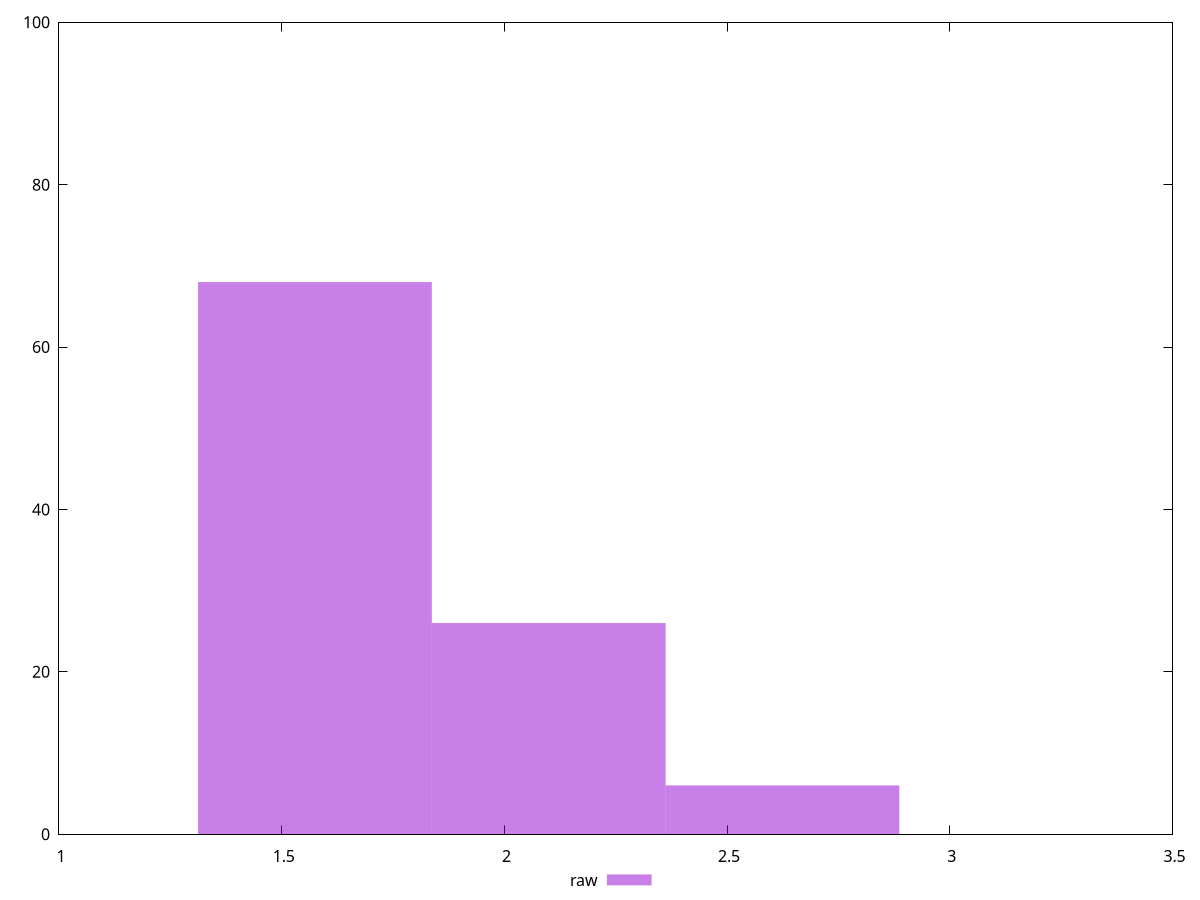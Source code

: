 reset
set terminal svg size 640, 490 enhanced background rgb 'white'
set output "reprap/server-response-time/samples/pages+cached+noexternal+noimg/raw/histogram.svg"

$raw <<EOF
1.574607864252945 68
2.09947715233726 26
2.624346440421575 6
EOF

set key outside below
set boxwidth 0.524869288084315
set yrange [0:100]
set style fill transparent solid 0.5 noborder

plot \
  $raw title "raw" with boxes, \


reset